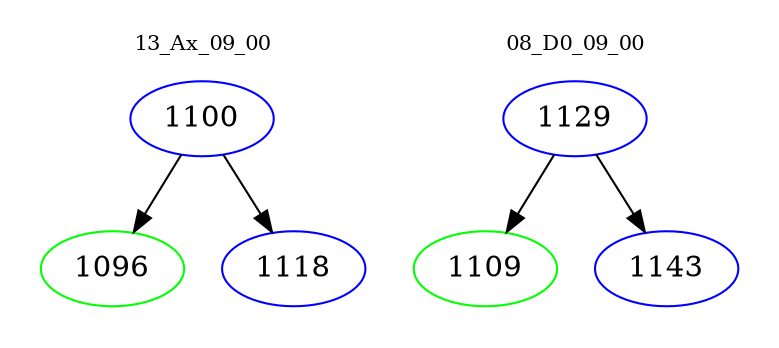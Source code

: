 digraph{
subgraph cluster_0 {
color = white
label = "13_Ax_09_00";
fontsize=10;
T0_1100 [label="1100", color="blue"]
T0_1100 -> T0_1096 [color="black"]
T0_1096 [label="1096", color="green"]
T0_1100 -> T0_1118 [color="black"]
T0_1118 [label="1118", color="blue"]
}
subgraph cluster_1 {
color = white
label = "08_D0_09_00";
fontsize=10;
T1_1129 [label="1129", color="blue"]
T1_1129 -> T1_1109 [color="black"]
T1_1109 [label="1109", color="green"]
T1_1129 -> T1_1143 [color="black"]
T1_1143 [label="1143", color="blue"]
}
}
